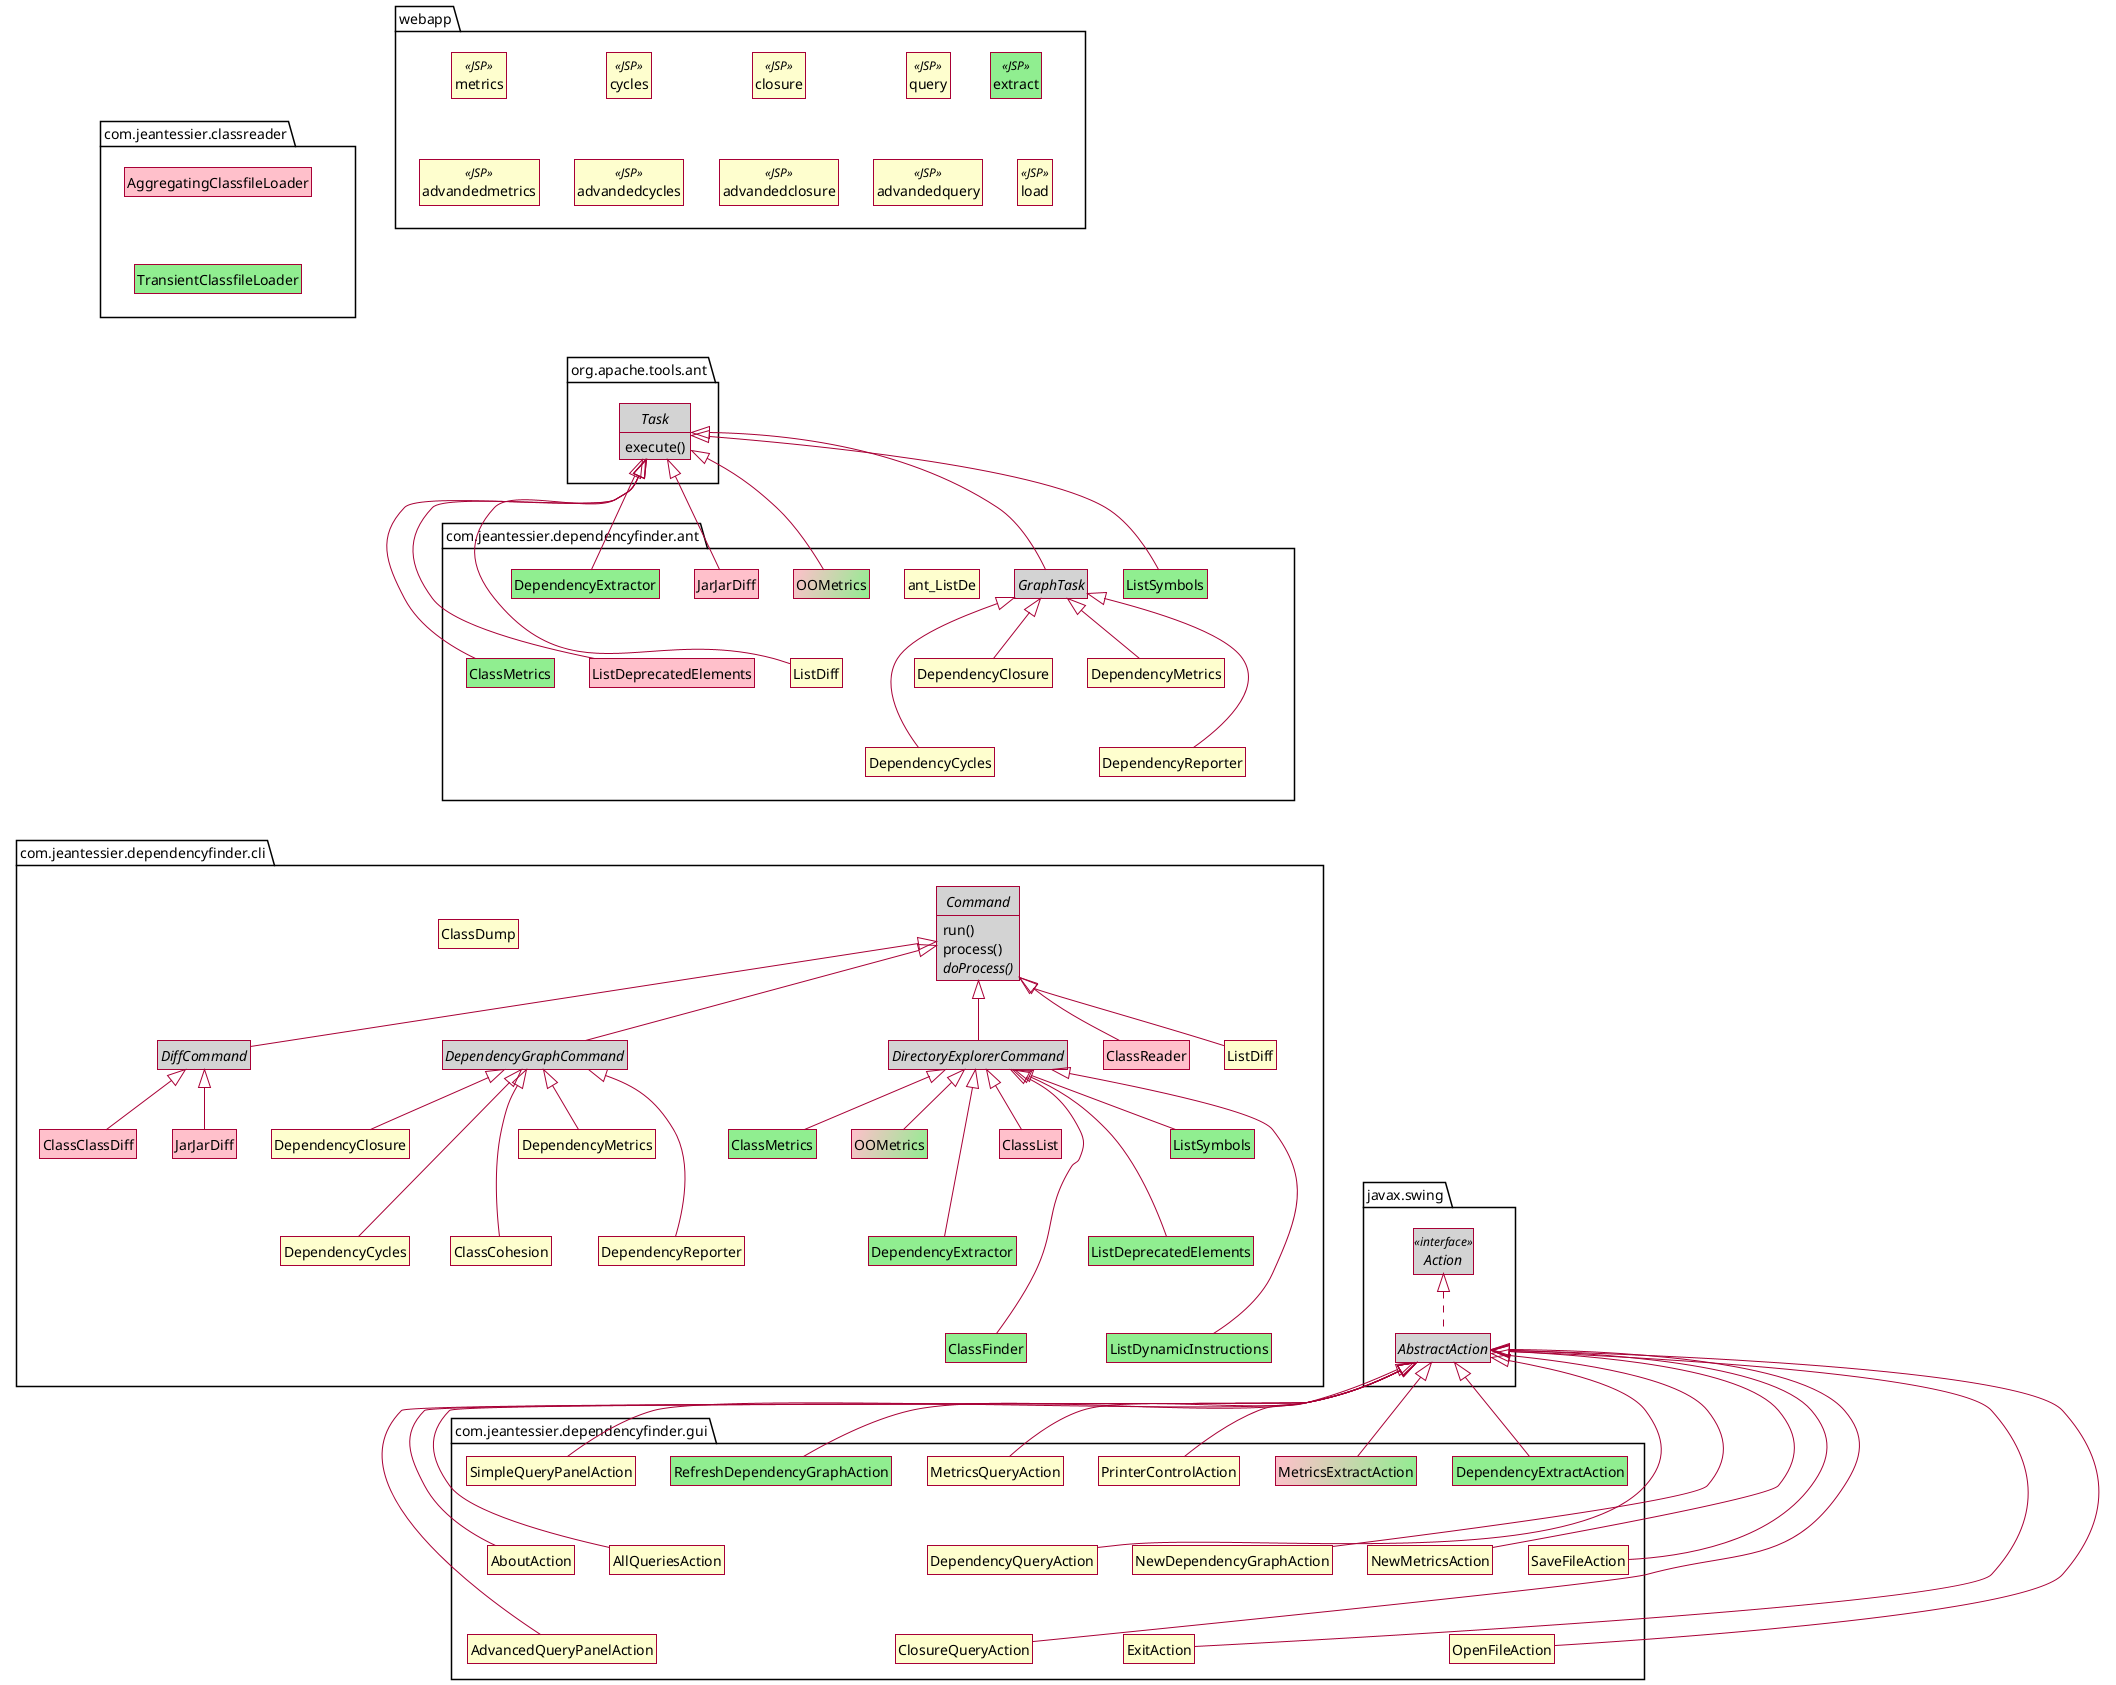 @startuml

skin rose
skinparam style strictuml

set separator none
hide empty members

package com.jeantessier.classreader {
  class AggregatingClassfileLoader #pink

  class TransientClassfileLoader #lightgreen

  AggregatingClassfileLoader -[hidden]-> TransientClassfileLoader
}

package org.apache.tools.ant {
  abstract Task #lightgrey {
    execute()
  }
}

package com.jeantessier.dependencyfinder.ant {
  abstract GraphTask #lightgrey
  Task <|-- GraphTask

  class "ClassMetrics" as ant_ClassMetrics #lightgreen
  Task <|-- ant_ClassMetrics

  class "DependencyClosure" as ant_DependencyClosure
  GraphTask <|-- ant_DependencyClosure

  class "DependencyCycles" as ant_DependencyCycles
  GraphTask <|-- ant_DependencyCycles

  class "DependencyExtractor" as ant_DependencyExtractor #lightgreen
  Task <|-- ant_DependencyExtractor

  class "DependencyMetrics" as ant_DependencyMetrics
  GraphTask <|-- ant_DependencyMetrics

  class "DependencyReporter" as ant_DependencyReporter
  GraphTask <|-- ant_DependencyReporter

  class "JarJarDiff" as ant_JarJarDiff #pink
  Task <|-- ant_JarJarDiff

  class "ListDeprecatedElements" as ant_ListDeprecatedElements #pink
  Task <|-- ant_ListDeprecatedElements

  class "ListDiff" as ant_ListDiff
  Task <|-- ant_ListDiff

  class "ListSymbols" as ant_ListSymbols #lightgreen
  Task <|-- ant_ListSymbols

  class "OOMetrics" as ant_OOMetrics #pink/lightgreen
  Task <|-- ant_OOMetrics

  ant_DependencyClosure -[hidden]-> ant_DependencyCycles
  ant_DependencyMetrics -[hidden]-> ant_DependencyReporter
  ant_JarJarDiff -[hidden]-> ant_ListDeprecatedElements
  ant_DependencyExtractor -[hidden]-> ant_ClassMetrics
  ant_ListDe -[hidden]-> ant_ListDiff
}

package com.jeantessier.dependencyfinder.cli {
  abstract Command #lightgrey {
    run()
    process()
    {abstract} doProcess()
  }

  abstract DiffCommand #lightgrey
  Command <|-- DiffCommand

  abstract DependencyGraphCommand #lightgrey
  Command <|-- DependencyGraphCommand

  abstract DirectoryExplorerCommand #lightgrey
  Command <|-- DirectoryExplorerCommand

  class "ClassClassDiff" as cli_ClassClassDiff #pink
  DiffCommand <|-- cli_ClassClassDiff

  class "ClassCohesion" as cli_ClassCohesion
  DependencyGraphCommand <|-- cli_ClassCohesion

  class "ClassDump" as cli_ClassDump

  class "ClassFinder" as cli_ClassFinder #lightgreen
  DirectoryExplorerCommand <|-- cli_ClassFinder

  class "ClassList" as cli_ClassList #pink
  DirectoryExplorerCommand <|-- cli_ClassList

  class "ClassMetrics" as cli_ClassMetrics #lightgreen
  DirectoryExplorerCommand <|-- cli_ClassMetrics

  class "ClassReader" as cli_ClassReader #pink
  Command <|-- cli_ClassReader

  class "DependencyClosure" as cli_DependencyClosure
  DependencyGraphCommand <|-- cli_DependencyClosure

  class "DependencyCycles" as cli_DependencyCycles
  DependencyGraphCommand <|-- cli_DependencyCycles

  class "DependencyExtractor" as cli_DependencyExtractor #lightgreen
  DirectoryExplorerCommand <|-- cli_DependencyExtractor

  class "DependencyMetrics" as cli_DependencyMetrics
  DependencyGraphCommand <|-- cli_DependencyMetrics

  class "DependencyReporter" as cli_DependencyReporter
  DependencyGraphCommand <|-- cli_DependencyReporter

  class "JarJarDiff" as cli_JarJarDiff #pink
  DiffCommand <|-- cli_JarJarDiff

  class "ListDeprecatedElements" as cli_ListDeprecatedElements #lightgreen
  DirectoryExplorerCommand <|-- cli_ListDeprecatedElements

  class "ListDiff" as cli_ListDiff
  Command <|-- cli_ListDiff

  class "ListDynamicInstructions" as cli_ListDynamicInstructions #lightgreen
  DirectoryExplorerCommand <|-- cli_ListDynamicInstructions

  class "ListSymbols" as cli_ListSymbols #lightgreen
  DirectoryExplorerCommand <|-- cli_ListSymbols

  class "OOMetrics" as cli_OOMetrics #pink/lightgreen
  DirectoryExplorerCommand <|-- cli_OOMetrics

  cli_DependencyClosure -[hidden]-> cli_DependencyCycles
  cli_DependencyMetrics -[hidden]-> cli_DependencyReporter
  cli_DependencyMetrics -[hidden]-> cli_ClassCohesion
  cli_ClassMetrics -[hidden]-> cli_DependencyExtractor
  cli_ListDeprecatedElements -[hidden]-> cli_ListDynamicInstructions
  cli_DependencyExtractor -[hidden]-> cli_ClassFinder
  cli_ListSymbols -[hidden]-> cli_ListDeprecatedElements
}

package javax.swing {
  interface Action <<interface>> #lightgrey

  abstract AbstractAction #lightgrey
  Action <|.. AbstractAction
}

package com.jeantessier.dependencyfinder.gui {
  class AboutAction
  AbstractAction <|-- AboutAction

  class AdvancedQueryPanelAction
  AbstractAction <|-- AdvancedQueryPanelAction

  class AllQueriesAction
  AbstractAction <|-- AllQueriesAction

  class ClosureQueryAction
  AbstractAction <|-- ClosureQueryAction

  class DependencyExtractAction #lightgreen
  AbstractAction <|-- DependencyExtractAction

  class DependencyQueryAction
  AbstractAction <|-- DependencyQueryAction

  class ExitAction
  AbstractAction <|-- ExitAction

  class MetricsExtractAction #pink/lightgreen
  AbstractAction <|-- MetricsExtractAction

  class MetricsQueryAction
  AbstractAction <|-- MetricsQueryAction

  class NewDependencyGraphAction
  AbstractAction <|-- NewDependencyGraphAction

  class NewMetricsAction
  AbstractAction <|-- NewMetricsAction

  class OpenFileAction
  AbstractAction <|-- OpenFileAction

  class PrinterControlAction
  AbstractAction <|-- PrinterControlAction

  class RefreshDependencyGraphAction #lightgreen
  AbstractAction <|-- RefreshDependencyGraphAction

  class SaveFileAction
  AbstractAction <|-- SaveFileAction

  class SimpleQueryPanelAction
  AbstractAction <|-- SimpleQueryPanelAction

  AboutAction -[hidden]-> AdvancedQueryPanelAction
  AllQueriesAction -[hidden]-> ClosureQueryAction
  DependencyQueryAction -[hidden]-> ExitAction
  MetricsQueryAction -[hidden]-> NewDependencyGraphAction
  NewMetricsAction -[hidden]-> OpenFileAction
  PrinterControlAction -[hidden]-> SaveFileAction
  SimpleQueryPanelAction -[hidden]-> AboutAction
  SimpleQueryPanelAction -[hidden]-> AllQueriesAction
  MetricsQueryAction -[hidden]-> DependencyQueryAction
  MetricsQueryAction -[hidden]-> NewMetricsAction
}

package webapp {
  class extract <<JSP>> #lightgreen
  class load <<JSP>>
  extract -[hidden]-> load

  class query <<JSP>>
  class advandedquery <<JSP>>
  query -[hidden]-> advandedquery

  class closure <<JSP>>
  class advandedclosure <<JSP>>
  closure -[hidden]-> advandedclosure

  class cycles <<JSP>>
  class advandedcycles <<JSP>>
  cycles -[hidden]-> advandedcycles

  class metrics <<JSP>>
  class advandedmetrics <<JSP>>
  metrics -[hidden]-> advandedmetrics
}

com.jeantessier.classreader --[hidden]-> org.apache.tools.ant
webapp --[hidden]--> org.apache.tools.ant
com.jeantessier.dependencyfinder.ant --[hidden]--> com.jeantessier.dependencyfinder.cli
com.jeantessier.dependencyfinder.cli --[hidden]--> javax.swing

@enduml
